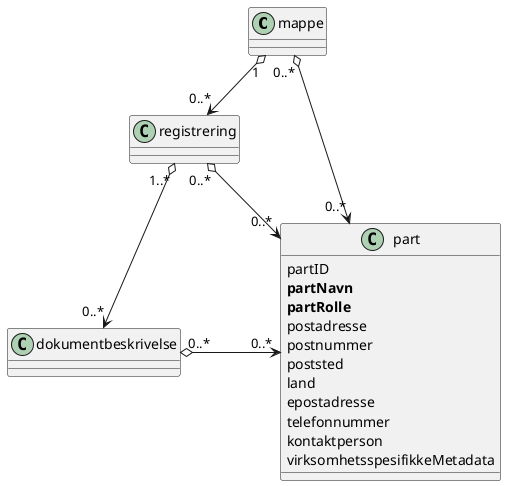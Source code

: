 @startuml
scale max 4096 width
skinparam nodesep 100

class mappe
class registrering
class dokumentbeskrivelse
class part {
  partID
  <b>partNavn</b>
  <b>partRolle</b>
  postadresse
  postnummer
  poststed
  land
  epostadresse
  telefonnummer
  kontaktperson
  virksomhetsspesifikkeMetadata
}

mappe "1" o--> "0..*" registrering
registrering "1..*" o--> "0..*" dokumentbeskrivelse
mappe "0..*" o-> "0..*" part
registrering "0..*" o-> "0..*" part
dokumentbeskrivelse "0..*" o-> "0..*" part
@enduml
